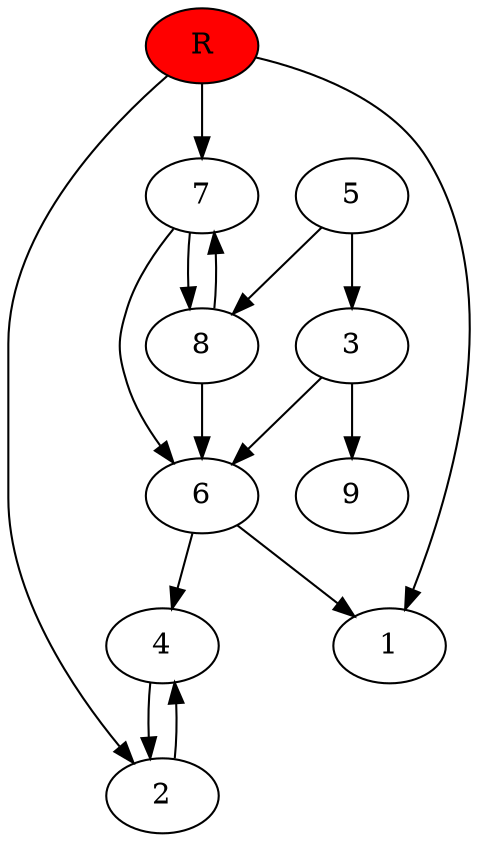 digraph prb25121 {
	1
	2
	3
	4
	5
	6
	7
	8
	R [fillcolor="#ff0000" style=filled]
	2 -> 4
	3 -> 6
	3 -> 9
	4 -> 2
	5 -> 3
	5 -> 8
	6 -> 1
	6 -> 4
	7 -> 6
	7 -> 8
	8 -> 6
	8 -> 7
	R -> 1
	R -> 2
	R -> 7
}
